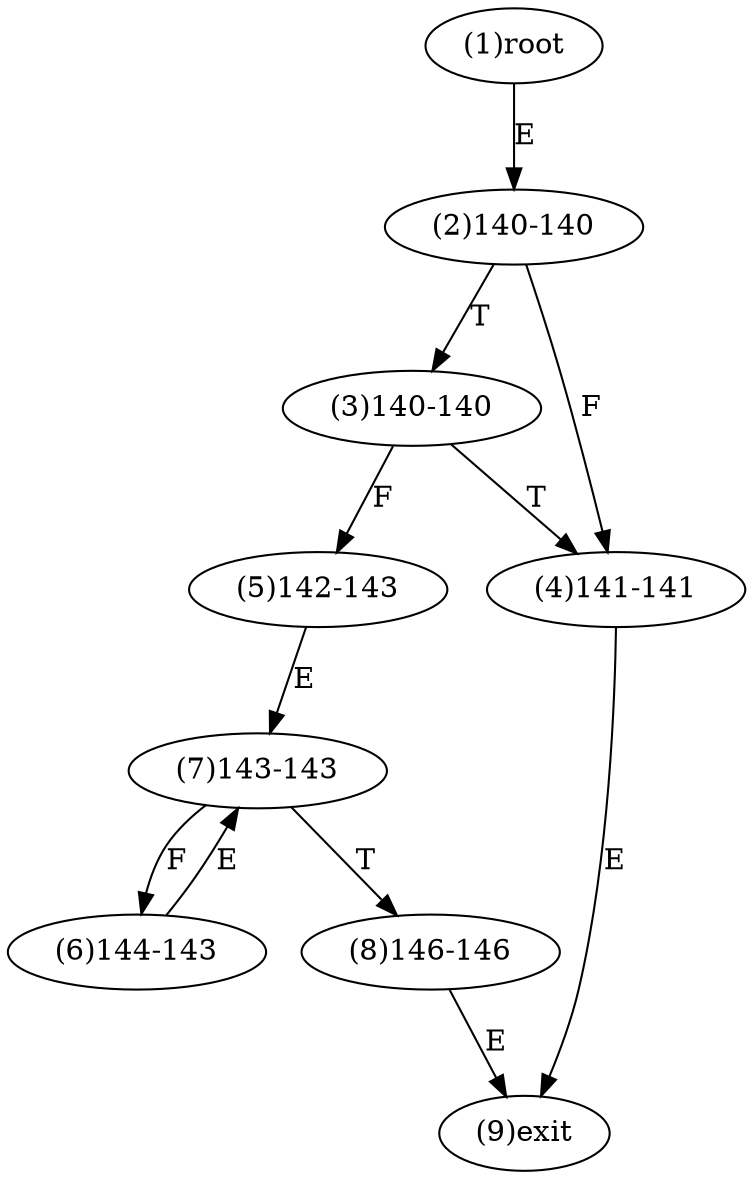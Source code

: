 digraph "" { 
1[ label="(1)root"];
2[ label="(2)140-140"];
3[ label="(3)140-140"];
4[ label="(4)141-141"];
5[ label="(5)142-143"];
6[ label="(6)144-143"];
7[ label="(7)143-143"];
8[ label="(8)146-146"];
9[ label="(9)exit"];
1->2[ label="E"];
2->4[ label="F"];
2->3[ label="T"];
3->5[ label="F"];
3->4[ label="T"];
4->9[ label="E"];
5->7[ label="E"];
6->7[ label="E"];
7->6[ label="F"];
7->8[ label="T"];
8->9[ label="E"];
}